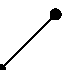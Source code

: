 % Figure 1: Draw a simple line
beginfig(1);
	draw (20,20)--(0,0);
	draw (20,20) withpen pencircle scaled 4;
	draw (0,0) withpen pencircle scaled 4;
endfig;

% Figure 2: Connecting 5 points with straight lines
beginfig(2);
	z0 = (0,0);
	z1 = (60,40);
	z2 = (40,90);
	z3 = (10,70);
	z4 = (30,50);
	draw z0--z1--z2--z3--z4;
	for i=0 upto 4:
		draw z[i] withpen pencircle scaled 4;  % draw points
	endfor;
endfig;

% Figure 3: Draw a smooth curve through 5 points
beginfig(3);
	z0 = (0,0);
	z1 = (60,40);
	z2 = (40,90);
	z3 = (10,70);
	z4 = (30,50);
	draw z0..z1..z2..z3..z4;
	for i=0 upto 4:
		draw z[i] withpen pencircle scaled 4;
	endfor;
endfig;

% Figure 4: Draw a smooth closed curve through 5 points
beginfig(4);
	z0 = (0,0);
	z1 = (60,40);
	z2 = (40,90);
	z3 = (10,70);
	z4 = (30,50);
	draw z0..z1..z2..z3..z4..cycle;
	for i=0 upto 4:
		draw z[i] withpen pencircle scaled 4;
	endfor;
endfig;

% Figure 5: Draw a smooth through 5 points, with horizontal and vertical extrema
beginfig(5);
	z0 = (0,0);
	z1 = (60,40);
	z2 = (40,90);
	z3 = (10,70);
	z4 = (30,50);
	draw z0..z1{up}..z2{left}..z3..z4;
	for i=0 upto 4:
		draw z[i] withpen pencircle scaled 4;   % draw points
		if i=1:                                 % label points
			label.rt(decimal i, z[i]); 
		elseif i=2:
			label.top(decimal i, z[i]);
		fi
	endfor;
endfig;

% Figure 6: Draw a smooth through 5 points, with horizontal and vertical extrema
beginfig(6);
	z0 = (0,0);
	z1 = (60,40);
	z2 = (40,90);
	z3 = (10,70);
	z4 = (30,50);
	draw z0..z1{z2-z0}..z2..z3..z4;
	for i=0 upto 4:
		draw z[i] withpen pencircle scaled 4;
		if i=0:
			label.top(decimal i, z[i]);
		elseif i=1:
			label.rt(decimal i, z[i]);
		elseif i=2:
			label.top(decimal i, z[i]);
		fi
	endfor;
endfig;

% Figure 7: Curve family
beginfig(7);
	for d=0 step 10 until 90:
		z0 = (0,0);
		z1 = (6cm,0);
		draw z0{dir 60}..{dir -d}z1;
		draw z0 withpen pencircle scaled 4;
		draw z1 withpen pencircle scaled 4;
		label.lft(decimal 0, z0);
		label.rt(decimal 1, z1);
	endfor;
endfig;

% Figure 8: Curve family
beginfig(8);
	for d=0 step -10 until -90:
		z0 = (0,0);
		z1 = (6cm,0);
		draw z0{dir 60}..{dir -d}z1;
		draw z0 withpen pencircle scaled 4;
		draw z1 withpen pencircle scaled 4;
		label.lft(decimal 0, z0);
		label.rt(decimal 1, z1);
	endfor;
endfig;

end